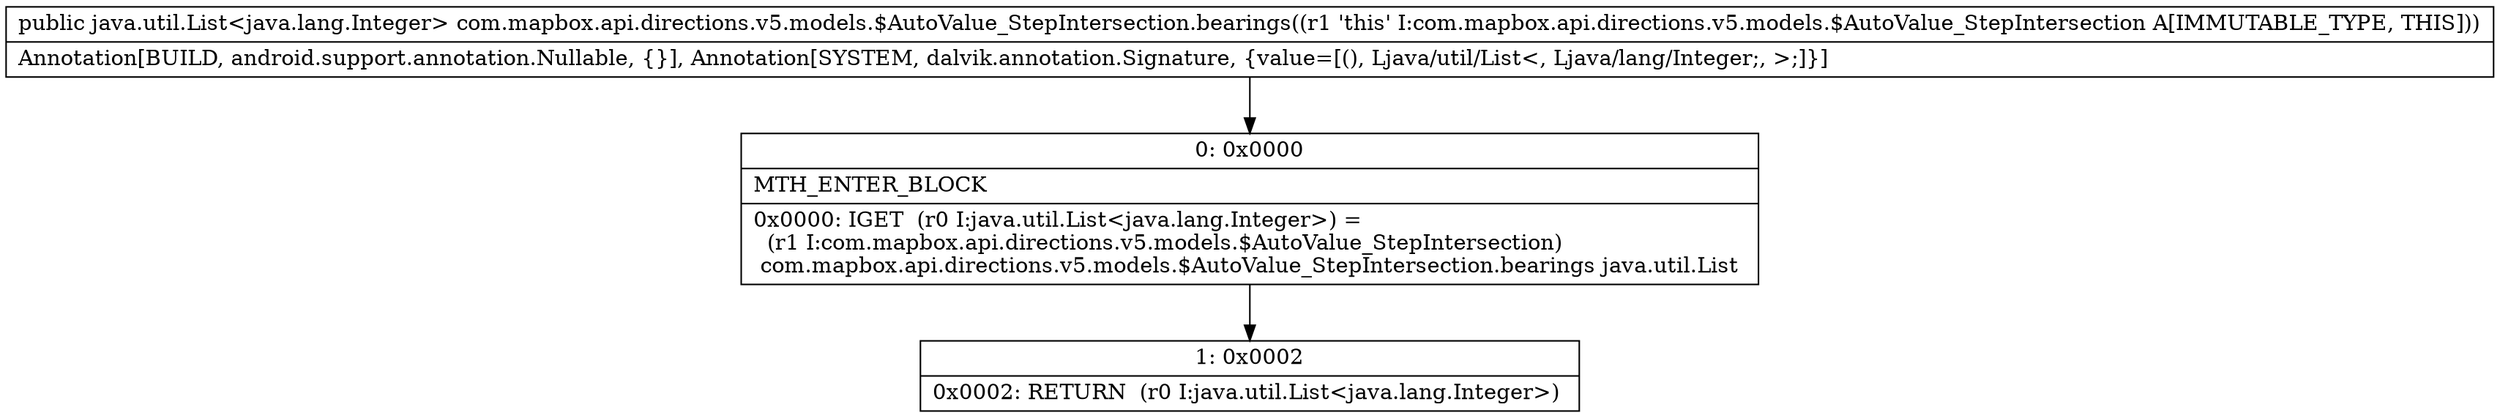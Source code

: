 digraph "CFG forcom.mapbox.api.directions.v5.models.$AutoValue_StepIntersection.bearings()Ljava\/util\/List;" {
Node_0 [shape=record,label="{0\:\ 0x0000|MTH_ENTER_BLOCK\l|0x0000: IGET  (r0 I:java.util.List\<java.lang.Integer\>) = \l  (r1 I:com.mapbox.api.directions.v5.models.$AutoValue_StepIntersection)\l com.mapbox.api.directions.v5.models.$AutoValue_StepIntersection.bearings java.util.List \l}"];
Node_1 [shape=record,label="{1\:\ 0x0002|0x0002: RETURN  (r0 I:java.util.List\<java.lang.Integer\>) \l}"];
MethodNode[shape=record,label="{public java.util.List\<java.lang.Integer\> com.mapbox.api.directions.v5.models.$AutoValue_StepIntersection.bearings((r1 'this' I:com.mapbox.api.directions.v5.models.$AutoValue_StepIntersection A[IMMUTABLE_TYPE, THIS]))  | Annotation[BUILD, android.support.annotation.Nullable, \{\}], Annotation[SYSTEM, dalvik.annotation.Signature, \{value=[(), Ljava\/util\/List\<, Ljava\/lang\/Integer;, \>;]\}]\l}"];
MethodNode -> Node_0;
Node_0 -> Node_1;
}

